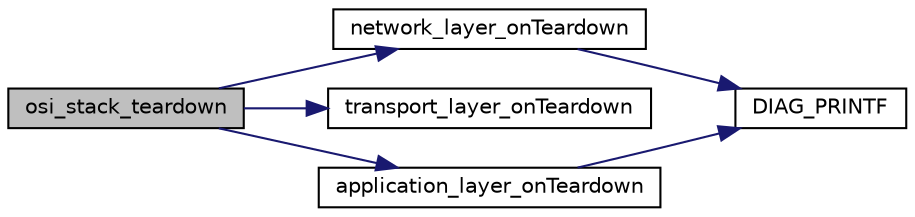 digraph "osi_stack_teardown"
{
  edge [fontname="Helvetica",fontsize="10",labelfontname="Helvetica",labelfontsize="10"];
  node [fontname="Helvetica",fontsize="10",shape=record];
  rankdir="LR";
  Node6 [label="osi_stack_teardown",height=0.2,width=0.4,color="black", fillcolor="grey75", style="filled", fontcolor="black"];
  Node6 -> Node7 [color="midnightblue",fontsize="10",style="solid",fontname="Helvetica"];
  Node7 [label="network_layer_onTeardown",height=0.2,width=0.4,color="black", fillcolor="white", style="filled",URL="$network__layer_8h.html#ad12c77f6be42423285bfcb7473a441d0",tooltip="Called when the network layer is being torn down as part of the OSI-stack being torn down..."];
  Node7 -> Node8 [color="midnightblue",fontsize="10",style="solid",fontname="Helvetica"];
  Node8 [label="DIAG_PRINTF",height=0.2,width=0.4,color="black", fillcolor="white", style="filled",URL="$diagnostics_8h.html#aad65f23f51006744b142c933ac5674e8",tooltip="Submits a pre-formatted printf call to the tracing system. The TRACE_LEVEL value decides whether the ..."];
  Node6 -> Node9 [color="midnightblue",fontsize="10",style="solid",fontname="Helvetica"];
  Node9 [label="transport_layer_onTeardown",height=0.2,width=0.4,color="black", fillcolor="white", style="filled",URL="$transport__layer_8c.html#ac28236d85fa94a53565a6d91ab5bee6c",tooltip="Handles tearing down of the reliable transport channel on the transport layer level.  Students are required to implement this function as part of their transport layer implementation. "];
  Node6 -> Node10 [color="midnightblue",fontsize="10",style="solid",fontname="Helvetica"];
  Node10 [label="application_layer_onTeardown",height=0.2,width=0.4,color="black", fillcolor="white", style="filled",URL="$application__layer_8h.html#ad7df53cfb164e6c547c6b5536aa66274",tooltip="Called when the application layer is being torn down as part of the OSI-stack being torn down..."];
  Node10 -> Node8 [color="midnightblue",fontsize="10",style="solid",fontname="Helvetica"];
}
